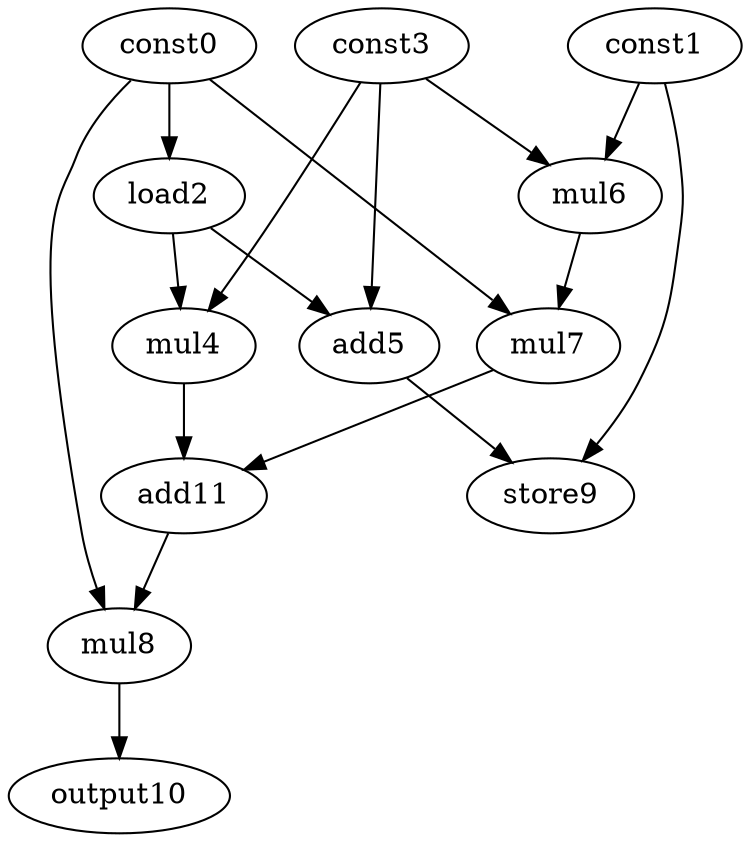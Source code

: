 digraph G { 
const0[opcode=const]; 
const1[opcode=const]; 
load2[opcode=load]; 
const3[opcode=const]; 
mul4[opcode=mul]; 
add5[opcode=add]; 
mul6[opcode=mul]; 
mul7[opcode=mul]; 
mul8[opcode=mul]; 
store9[opcode=store]; 
output10[opcode=output]; 
add11[opcode=add]; 
const0->load2[operand=0];
const1->mul6[operand=0];
const3->mul6[operand=1];
load2->mul4[operand=0];
const3->mul4[operand=1];
load2->add5[operand=0];
const3->add5[operand=1];
const0->mul7[operand=0];
mul6->mul7[operand=1];
const1->store9[operand=0];
add5->store9[operand=1];
mul7->add11[operand=0];
mul4->add11[operand=1];
const0->mul8[operand=0];
add11->mul8[operand=1];
mul8->output10[operand=0];
}
